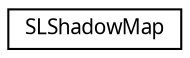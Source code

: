 digraph "Graphical Class Hierarchy"
{
 // LATEX_PDF_SIZE
  edge [fontname="Arial.ttf",fontsize="10",labelfontname="Arial.ttf",labelfontsize="10"];
  node [fontname="Arial.ttf",fontsize="10",shape=record];
  rankdir="LR";
  Node0 [label="SLShadowMap",height=0.2,width=0.4,color="black", fillcolor="white", style="filled",URL="$class_s_l_shadow_map.html",tooltip="Class for shadow mapping."];
}
